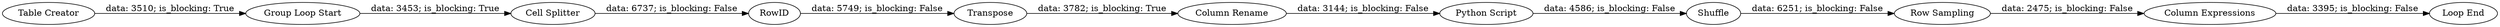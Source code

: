digraph {
	"-1844302589626133255_9" [label="Column Expressions"]
	"-1844302589626133255_1" [label="Table Creator"]
	"-1844302589626133255_5" [label="Column Rename"]
	"-1844302589626133255_11" [label="Loop End"]
	"-1844302589626133255_12" [label=RowID]
	"-1844302589626133255_4" [label=Transpose]
	"-1844302589626133255_2" [label="Python Script"]
	"-1844302589626133255_6" [label=Shuffle]
	"-1844302589626133255_7" [label="Row Sampling"]
	"-1844302589626133255_10" [label="Group Loop Start"]
	"-1844302589626133255_3" [label="Cell Splitter"]
	"-1844302589626133255_5" -> "-1844302589626133255_2" [label="data: 3144; is_blocking: False"]
	"-1844302589626133255_2" -> "-1844302589626133255_6" [label="data: 4586; is_blocking: False"]
	"-1844302589626133255_12" -> "-1844302589626133255_4" [label="data: 5749; is_blocking: False"]
	"-1844302589626133255_10" -> "-1844302589626133255_3" [label="data: 3453; is_blocking: True"]
	"-1844302589626133255_1" -> "-1844302589626133255_10" [label="data: 3510; is_blocking: True"]
	"-1844302589626133255_4" -> "-1844302589626133255_5" [label="data: 3782; is_blocking: True"]
	"-1844302589626133255_7" -> "-1844302589626133255_9" [label="data: 2475; is_blocking: False"]
	"-1844302589626133255_9" -> "-1844302589626133255_11" [label="data: 3395; is_blocking: False"]
	"-1844302589626133255_6" -> "-1844302589626133255_7" [label="data: 6251; is_blocking: False"]
	"-1844302589626133255_3" -> "-1844302589626133255_12" [label="data: 6737; is_blocking: False"]
	rankdir=LR
}
